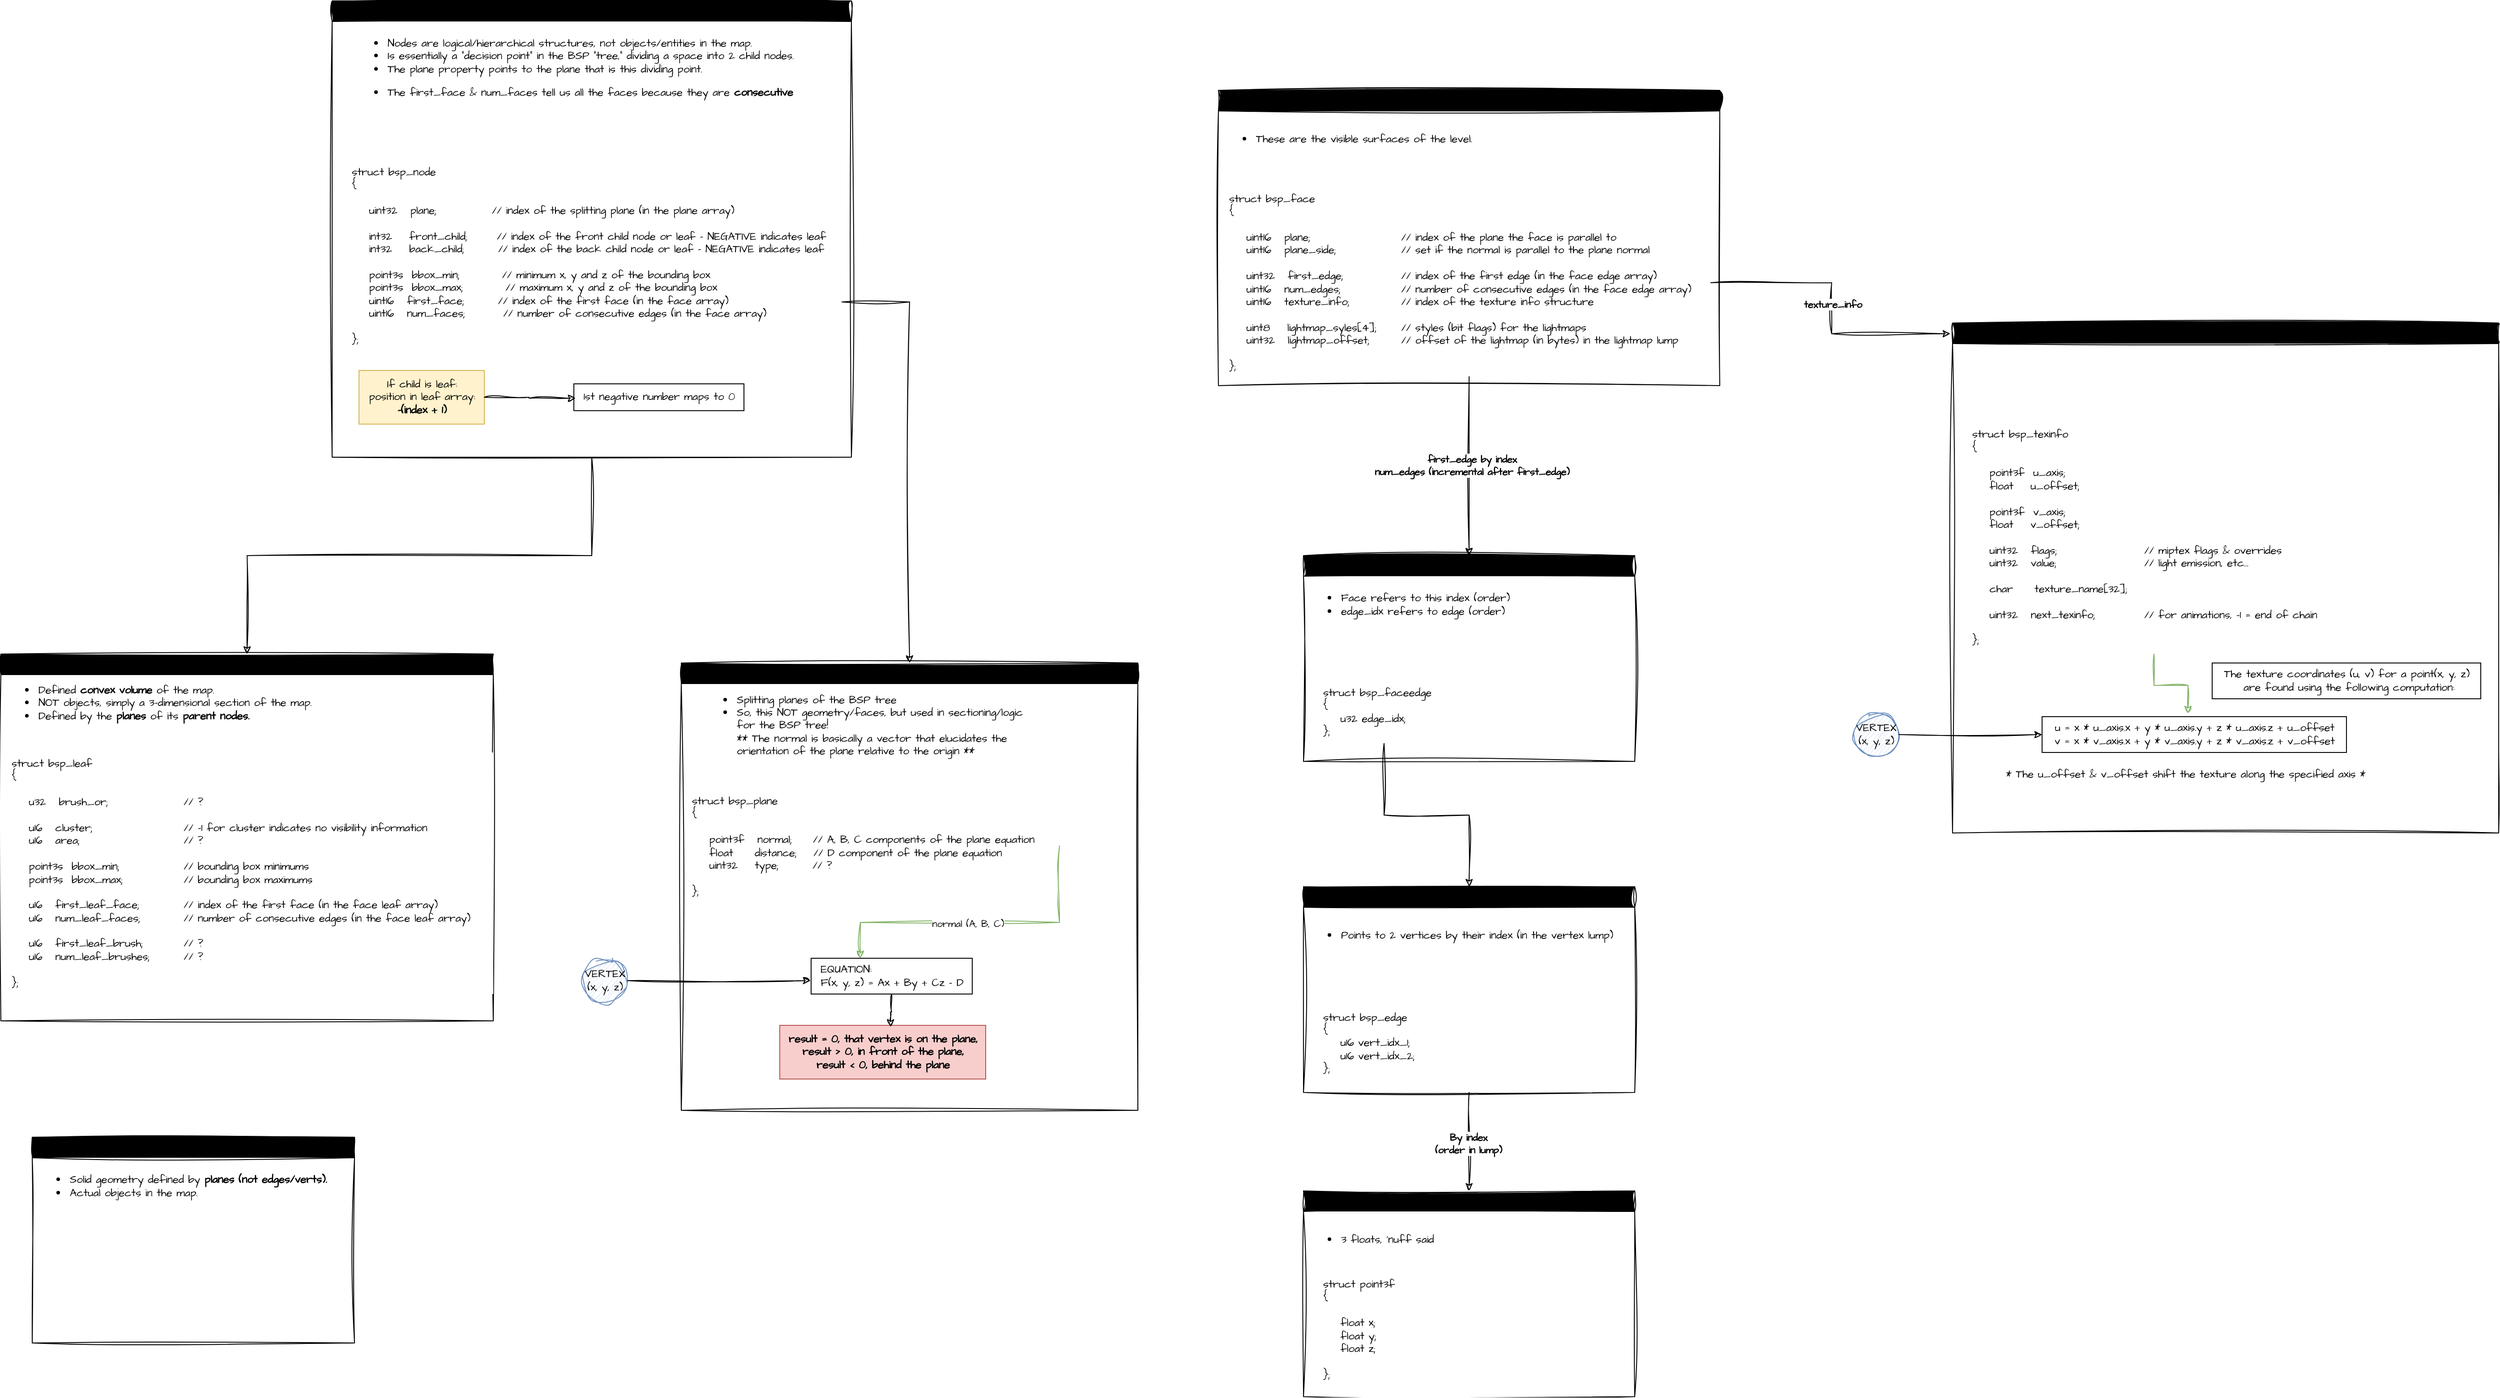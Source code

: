 <mxfile version="26.0.9">
  <diagram name="Page-1" id="_koszz9qBcEQP6k0HIVc">
    <mxGraphModel dx="1728" dy="1795" grid="1" gridSize="10" guides="1" tooltips="1" connect="1" arrows="1" fold="1" page="1" pageScale="1" pageWidth="850" pageHeight="1100" math="0" shadow="0" adaptiveColors="auto">
      <root>
        <mxCell id="0" />
        <mxCell id="1" parent="0" />
        <mxCell id="Mi0FA_EbYf_zvgRcC2HL-4" value="L:EAF" style="swimlane;whiteSpace=wrap;html=1;sketch=1;hachureGap=4;jiggle=2;curveFitting=1;fontFamily=Architects Daughter;fontSource=https%3A%2F%2Ffonts.googleapis.com%2Fcss%3Ffamily%3DArchitects%2BDaughter;gradientColor=light-dark(#000000,#21B369);" parent="1" vertex="1">
          <mxGeometry x="210" y="70" width="550" height="410" as="geometry" />
        </mxCell>
        <mxCell id="Mi0FA_EbYf_zvgRcC2HL-5" value="&lt;ul&gt;&lt;li&gt;Defined &lt;b&gt;convex volume&lt;/b&gt; of the map.&lt;/li&gt;&lt;li&gt;NOT objects, simply a 3-dimensional section of the map.&lt;/li&gt;&lt;li&gt;Defined by the &lt;b&gt;planes&lt;/b&gt;&amp;nbsp;of its &lt;b&gt;parent nodes.&lt;/b&gt;&lt;/li&gt;&lt;/ul&gt;" style="text;html=1;align=left;verticalAlign=middle;resizable=0;points=[];autosize=1;strokeColor=none;fillColor=none;fontFamily=Architects Daughter;fontSource=https%3A%2F%2Ffonts.googleapis.com%2Fcss%3Ffamily%3DArchitects%2BDaughter;" parent="Mi0FA_EbYf_zvgRcC2HL-4" vertex="1">
          <mxGeometry y="15" width="370" height="80" as="geometry" />
        </mxCell>
        <mxCell id="Mi0FA_EbYf_zvgRcC2HL-9" value="&lt;div&gt;struct bsp_leaf&lt;/div&gt;&lt;div&gt;{&lt;/div&gt;&lt;div&gt;&amp;nbsp; &amp;nbsp;&lt;/div&gt;&lt;div&gt;&amp;nbsp; &amp;nbsp; u32&amp;nbsp; &amp;nbsp;brush_or;&amp;nbsp; &amp;nbsp; &amp;nbsp; &amp;nbsp; &amp;nbsp; &lt;span style=&quot;white-space: pre;&quot;&gt;&#x9;&lt;/span&gt;// ?&lt;/div&gt;&lt;div&gt;&amp;nbsp; &amp;nbsp;&amp;nbsp;&lt;/div&gt;&lt;div&gt;&amp;nbsp; &amp;nbsp; u16&amp;nbsp; &amp;nbsp;cluster;&amp;nbsp; &amp;nbsp; &amp;nbsp; &amp;nbsp; &amp;nbsp; &amp;nbsp; &amp;nbsp;&lt;span style=&quot;white-space: pre;&quot;&gt;&#x9;&lt;/span&gt;// -1 for cluster indicates no visibility information&lt;/div&gt;&lt;div&gt;&amp;nbsp; &amp;nbsp; u16&amp;nbsp; &amp;nbsp;area;&amp;nbsp; &amp;nbsp; &amp;nbsp; &amp;nbsp; &amp;nbsp; &amp;nbsp; &amp;nbsp; &amp;nbsp; &lt;span style=&quot;white-space: pre;&quot;&gt;&#x9;&lt;/span&gt;// ?&lt;/div&gt;&lt;div&gt;&lt;br&gt;&lt;/div&gt;&lt;div&gt;&amp;nbsp; &amp;nbsp; point3s&amp;nbsp; bbox_min;&amp;nbsp; &amp;nbsp; &amp;nbsp; &amp;nbsp;&lt;span style=&quot;white-space: pre;&quot;&gt;&#x9;&lt;/span&gt;// bounding box minimums&lt;/div&gt;&lt;div&gt;&amp;nbsp; &amp;nbsp; point3s&amp;nbsp; bbox_max;&amp;nbsp; &amp;nbsp; &amp;nbsp; &lt;span style=&quot;white-space: pre;&quot;&gt;&#x9;&lt;/span&gt;// bounding box maximums&lt;/div&gt;&lt;div&gt;&lt;br&gt;&lt;/div&gt;&lt;div&gt;&amp;nbsp; &amp;nbsp; u16&amp;nbsp; &amp;nbsp;first_leaf_face;&amp;nbsp; &lt;span style=&quot;white-space: pre;&quot;&gt;&#x9;&lt;/span&gt;// index of the first face (in the face leaf array)&lt;/div&gt;&lt;div&gt;&amp;nbsp; &amp;nbsp; u16&amp;nbsp; &amp;nbsp;num_leaf_faces;&amp;nbsp; &lt;span style=&quot;white-space: pre;&quot;&gt;&#x9;&lt;/span&gt;// number of consecutive edges (in the face leaf array)&lt;/div&gt;&lt;div&gt;&lt;br&gt;&lt;/div&gt;&lt;div&gt;&amp;nbsp; &amp;nbsp; u16&amp;nbsp; &amp;nbsp;first_leaf_brush;&amp;nbsp; &lt;span style=&quot;white-space: pre;&quot;&gt;&#x9;&lt;/span&gt;// ?&lt;/div&gt;&lt;div&gt;&amp;nbsp; &amp;nbsp; u16&amp;nbsp; &amp;nbsp;num_leaf_brushes;&amp;nbsp; &lt;span style=&quot;white-space: pre;&quot;&gt;&#x9;&lt;/span&gt;// ?&lt;/div&gt;&lt;div&gt;&lt;br&gt;&lt;/div&gt;&lt;div&gt;};&lt;/div&gt;" style="text;html=1;align=left;verticalAlign=middle;resizable=0;points=[];autosize=1;strokeColor=none;fillColor=default;fontFamily=Architects Daughter;fontSource=https%3A%2F%2Ffonts.googleapis.com%2Fcss%3Ffamily%3DArchitects%2BDaughter;rounded=0;glass=0;" parent="Mi0FA_EbYf_zvgRcC2HL-4" vertex="1">
          <mxGeometry x="10" y="110" width="540" height="270" as="geometry" />
        </mxCell>
        <mxCell id="Mi0FA_EbYf_zvgRcC2HL-7" value="BRUSH" style="swimlane;whiteSpace=wrap;html=1;sketch=1;hachureGap=4;jiggle=2;curveFitting=1;fontFamily=Architects Daughter;fontSource=https%3A%2F%2Ffonts.googleapis.com%2Fcss%3Ffamily%3DArchitects%2BDaughter;gradientColor=light-dark(#000000,#21B369);" parent="1" vertex="1">
          <mxGeometry x="245" y="610" width="360" height="230" as="geometry" />
        </mxCell>
        <mxCell id="Mi0FA_EbYf_zvgRcC2HL-8" value="&lt;ul&gt;&lt;li&gt;Solid geometry defined by &lt;b&gt;planes (not edges/verts).&lt;/b&gt;&lt;/li&gt;&lt;li&gt;Actual objects in the map.&lt;/li&gt;&lt;/ul&gt;" style="text;html=1;align=left;verticalAlign=middle;resizable=0;points=[];autosize=1;strokeColor=none;fillColor=none;fontFamily=Architects Daughter;fontSource=https%3A%2F%2Ffonts.googleapis.com%2Fcss%3Ffamily%3DArchitects%2BDaughter;" parent="Mi0FA_EbYf_zvgRcC2HL-7" vertex="1">
          <mxGeometry y="20" width="350" height="70" as="geometry" />
        </mxCell>
        <mxCell id="Mi0FA_EbYf_zvgRcC2HL-13" style="edgeStyle=orthogonalEdgeStyle;rounded=0;sketch=1;hachureGap=4;jiggle=2;curveFitting=1;orthogonalLoop=1;jettySize=auto;html=1;fontFamily=Architects Daughter;fontSource=https%3A%2F%2Ffonts.googleapis.com%2Fcss%3Ffamily%3DArchitects%2BDaughter;" parent="1" source="Mi0FA_EbYf_zvgRcC2HL-10" target="Mi0FA_EbYf_zvgRcC2HL-4" edge="1">
          <mxGeometry relative="1" as="geometry" />
        </mxCell>
        <mxCell id="Mi0FA_EbYf_zvgRcC2HL-10" value="NODE" style="swimlane;whiteSpace=wrap;html=1;sketch=1;hachureGap=4;jiggle=2;curveFitting=1;fontFamily=Architects Daughter;fontSource=https%3A%2F%2Ffonts.googleapis.com%2Fcss%3Ffamily%3DArchitects%2BDaughter;gradientColor=light-dark(#000000,#21B369);" parent="1" vertex="1">
          <mxGeometry x="580" y="-660" width="580" height="510" as="geometry" />
        </mxCell>
        <mxCell id="Mi0FA_EbYf_zvgRcC2HL-11" value="&lt;ul&gt;&lt;li&gt;Nodes are logical/hierarchical structures, not objects/entities in the map.&lt;/li&gt;&lt;li&gt;Is essentially a &quot;decision point&quot; in the BSP &quot;tree,&quot; dividing a space into 2 child nodes.&lt;/li&gt;&lt;li&gt;The plane property points to the plane that is this dividing point.&amp;nbsp;&lt;/li&gt;&lt;/ul&gt;&lt;div&gt;&lt;ul&gt;&lt;li&gt;The first_face &amp;amp; num_faces tell us all the faces because they are &lt;b&gt;consecutive&lt;/b&gt;&lt;/li&gt;&lt;/ul&gt;&lt;/div&gt;" style="text;html=1;align=left;verticalAlign=middle;resizable=0;points=[];autosize=1;strokeColor=none;fillColor=none;fontFamily=Architects Daughter;fontSource=https%3A%2F%2Ffonts.googleapis.com%2Fcss%3Ffamily%3DArchitects%2BDaughter;" parent="Mi0FA_EbYf_zvgRcC2HL-10" vertex="1">
          <mxGeometry x="20" y="20" width="520" height="110" as="geometry" />
        </mxCell>
        <mxCell id="Mi0FA_EbYf_zvgRcC2HL-14" value="&lt;div&gt;struct bsp_node&lt;/div&gt;&lt;div&gt;{&lt;/div&gt;&lt;div&gt;&lt;br&gt;&lt;/div&gt;&lt;div&gt;&amp;nbsp; &amp;nbsp; uint32&amp;nbsp; &amp;nbsp;plane;&amp;nbsp; &amp;nbsp; &amp;nbsp; &amp;nbsp; &amp;nbsp; &amp;nbsp; &amp;nbsp;// index of the splitting plane (in the plane array)&lt;/div&gt;&lt;div&gt;&amp;nbsp; &amp;nbsp;&amp;nbsp;&lt;/div&gt;&lt;div&gt;&amp;nbsp; &amp;nbsp; int32&amp;nbsp; &amp;nbsp; front_child;&amp;nbsp; &amp;nbsp; &amp;nbsp; &amp;nbsp;// index of the front child node or leaf - NEGATIVE indicates leaf&lt;/div&gt;&lt;div&gt;&amp;nbsp; &amp;nbsp; int32&amp;nbsp; &amp;nbsp; back_child;&amp;nbsp; &amp;nbsp; &amp;nbsp; &amp;nbsp; // index of the back child node or leaf - NEGATIVE indicates leaf&lt;/div&gt;&lt;div&gt;&amp;nbsp; &amp;nbsp;&lt;/div&gt;&lt;div&gt;&amp;nbsp; &amp;nbsp; point3s&amp;nbsp; bbox_min;&amp;nbsp; &amp;nbsp; &amp;nbsp; &amp;nbsp; &amp;nbsp; // minimum x, y and z of the bounding box&lt;/div&gt;&lt;div&gt;&amp;nbsp; &amp;nbsp; point3s&amp;nbsp; bbox_max;&amp;nbsp; &amp;nbsp; &amp;nbsp; &amp;nbsp; &amp;nbsp; // maximum x, y and z of the bounding box&lt;/div&gt;&lt;div&gt;&lt;span style=&quot;white-space-collapse: preserve; white-space-collapse: collapse;&quot;&gt;&#x9;&lt;/span&gt;&lt;/div&gt;&lt;div&gt;&amp;nbsp; &amp;nbsp; uint16&amp;nbsp; &amp;nbsp;first_face;&amp;nbsp; &amp;nbsp; &amp;nbsp; &amp;nbsp; // index of the first face (in the face array)&lt;/div&gt;&lt;div&gt;&amp;nbsp; &amp;nbsp; uint16&amp;nbsp; &amp;nbsp;num_faces;&amp;nbsp; &amp;nbsp; &amp;nbsp; &amp;nbsp; &amp;nbsp;// number of consecutive edges (in the face array)&lt;/div&gt;&lt;div&gt;&lt;br&gt;&lt;/div&gt;&lt;div&gt;};&lt;/div&gt;" style="text;html=1;align=left;verticalAlign=middle;resizable=0;points=[];autosize=1;strokeColor=none;fillColor=default;fontFamily=Architects Daughter;fontSource=https%3A%2F%2Ffonts.googleapis.com%2Fcss%3Ffamily%3DArchitects%2BDaughter;" parent="Mi0FA_EbYf_zvgRcC2HL-10" vertex="1">
          <mxGeometry x="20" y="180" width="550" height="210" as="geometry" />
        </mxCell>
        <mxCell id="Mi0FA_EbYf_zvgRcC2HL-47" value="If child is leaf:&lt;br&gt;position in leaf array:&lt;br&gt;&lt;div style=&quot;&quot;&gt;&lt;b&gt;-(index + 1)&lt;/b&gt;&lt;/div&gt;" style="text;html=1;align=center;verticalAlign=middle;resizable=0;points=[];autosize=1;strokeColor=#d6b656;fillColor=#fff2cc;fontFamily=Architects Daughter;fontSource=https%3A%2F%2Ffonts.googleapis.com%2Fcss%3Ffamily%3DArchitects%2BDaughter;" parent="Mi0FA_EbYf_zvgRcC2HL-10" vertex="1">
          <mxGeometry x="30" y="413" width="140" height="60" as="geometry" />
        </mxCell>
        <mxCell id="Mi0FA_EbYf_zvgRcC2HL-48" value="1st negative number maps to 0" style="text;html=1;align=center;verticalAlign=middle;resizable=0;points=[];autosize=1;strokeColor=default;fillColor=none;fontFamily=Architects Daughter;fontSource=https%3A%2F%2Ffonts.googleapis.com%2Fcss%3Ffamily%3DArchitects%2BDaughter;" parent="Mi0FA_EbYf_zvgRcC2HL-10" vertex="1">
          <mxGeometry x="270" y="428" width="190" height="30" as="geometry" />
        </mxCell>
        <mxCell id="Mi0FA_EbYf_zvgRcC2HL-49" style="edgeStyle=orthogonalEdgeStyle;rounded=0;sketch=1;hachureGap=4;jiggle=2;curveFitting=1;orthogonalLoop=1;jettySize=auto;html=1;entryX=0.01;entryY=0.538;entryDx=0;entryDy=0;entryPerimeter=0;fontFamily=Architects Daughter;fontSource=https%3A%2F%2Ffonts.googleapis.com%2Fcss%3Ffamily%3DArchitects%2BDaughter;" parent="Mi0FA_EbYf_zvgRcC2HL-10" source="Mi0FA_EbYf_zvgRcC2HL-47" target="Mi0FA_EbYf_zvgRcC2HL-48" edge="1">
          <mxGeometry relative="1" as="geometry" />
        </mxCell>
        <mxCell id="Mi0FA_EbYf_zvgRcC2HL-19" value="FACE" style="swimlane;whiteSpace=wrap;html=1;sketch=1;hachureGap=4;jiggle=2;curveFitting=1;fontFamily=Architects Daughter;fontSource=https%3A%2F%2Ffonts.googleapis.com%2Fcss%3Ffamily%3DArchitects%2BDaughter;gradientColor=light-dark(#000000,#21B369);" parent="1" vertex="1">
          <mxGeometry x="1570" y="-560" width="560" height="330" as="geometry" />
        </mxCell>
        <mxCell id="Mi0FA_EbYf_zvgRcC2HL-20" value="&lt;ul&gt;&lt;li&gt;These are the visible surfaces of the level.&lt;/li&gt;&lt;/ul&gt;" style="text;html=1;align=left;verticalAlign=middle;resizable=0;points=[];autosize=1;strokeColor=none;fillColor=none;fontFamily=Architects Daughter;fontSource=https%3A%2F%2Ffonts.googleapis.com%2Fcss%3Ffamily%3DArchitects%2BDaughter;" parent="Mi0FA_EbYf_zvgRcC2HL-19" vertex="1">
          <mxGeometry y="30" width="300" height="50" as="geometry" />
        </mxCell>
        <mxCell id="Mi0FA_EbYf_zvgRcC2HL-21" value="&lt;div&gt;struct bsp_face&lt;/div&gt;&lt;div&gt;{&lt;/div&gt;&lt;div&gt;&lt;br&gt;&lt;/div&gt;&lt;div&gt;&amp;nbsp; &amp;nbsp; uint16&amp;nbsp; &amp;nbsp;plane;&amp;nbsp; &amp;nbsp; &amp;nbsp; &amp;nbsp; &amp;nbsp; &amp;nbsp; &amp;nbsp;&lt;span style=&quot;white-space: pre;&quot;&gt;&#x9;&lt;/span&gt;// index of the plane the face is parallel to&lt;/div&gt;&lt;div&gt;&amp;nbsp; &amp;nbsp; uint16&amp;nbsp; &amp;nbsp;plane_side;&amp;nbsp; &amp;nbsp; &amp;nbsp; &amp;nbsp; &lt;span style=&quot;white-space: pre;&quot;&gt;&#x9;&lt;/span&gt;// set if the normal is parallel to the plane normal&lt;/div&gt;&lt;div&gt;&lt;br&gt;&lt;/div&gt;&lt;div&gt;&amp;nbsp; &amp;nbsp; uint32&amp;nbsp; &amp;nbsp;first_edge;&amp;nbsp; &amp;nbsp; &amp;nbsp; &amp;nbsp; &lt;span style=&quot;white-space: pre;&quot;&gt;&#x9;&lt;/span&gt;// index of the first edge (in the face edge array)&lt;/div&gt;&lt;div&gt;&amp;nbsp; &amp;nbsp; uint16&amp;nbsp; &amp;nbsp;num_edges;&amp;nbsp; &amp;nbsp; &amp;nbsp; &amp;nbsp; &amp;nbsp;&lt;span style=&quot;white-space: pre;&quot;&gt;&#x9;&lt;/span&gt;// number of consecutive edges (in the face edge array)&lt;/div&gt;&lt;div&gt;&lt;span style=&quot;white-space-collapse: preserve; white-space-collapse: collapse;&quot;&gt;&#x9;&lt;/span&gt;&lt;/div&gt;&lt;div&gt;&amp;nbsp; &amp;nbsp; uint16&amp;nbsp; &amp;nbsp;texture_info;&amp;nbsp; &amp;nbsp; &amp;nbsp; &lt;span style=&quot;white-space: pre;&quot;&gt;&#x9;&lt;/span&gt;// index of the texture info structure&lt;span style=&quot;white-space-collapse: preserve;&quot;&gt;&#x9;&lt;/span&gt;&lt;/div&gt;&lt;div&gt;&amp;nbsp; &amp;nbsp;&lt;/div&gt;&lt;div&gt;&amp;nbsp; &amp;nbsp; uint8&amp;nbsp; &amp;nbsp; lightmap_syles[4]; &lt;span style=&quot;white-space: pre;&quot;&gt;&#x9;&lt;/span&gt;// styles (bit flags) for the lightmaps&lt;/div&gt;&lt;div&gt;&amp;nbsp; &amp;nbsp; uint32&amp;nbsp; &amp;nbsp;lightmap_offset;&amp;nbsp; &amp;nbsp;&lt;span style=&quot;white-space: pre;&quot;&gt;&#x9;&lt;/span&gt;// offset of the lightmap (in bytes) in the lightmap lump&lt;/div&gt;&lt;div&gt;&lt;br&gt;&lt;/div&gt;&lt;div style=&quot;&quot;&gt;};&lt;/div&gt;" style="text;html=1;align=left;verticalAlign=middle;resizable=0;points=[];autosize=1;strokeColor=none;fillColor=default;fontFamily=Architects Daughter;fontSource=https%3A%2F%2Ffonts.googleapis.com%2Fcss%3Ffamily%3DArchitects%2BDaughter;" parent="Mi0FA_EbYf_zvgRcC2HL-19" vertex="1">
          <mxGeometry x="10" y="110" width="540" height="210" as="geometry" />
        </mxCell>
        <mxCell id="Mi0FA_EbYf_zvgRcC2HL-32" style="edgeStyle=orthogonalEdgeStyle;rounded=0;sketch=1;hachureGap=4;jiggle=2;curveFitting=1;orthogonalLoop=1;jettySize=auto;html=1;fontFamily=Architects Daughter;fontSource=https%3A%2F%2Ffonts.googleapis.com%2Fcss%3Ffamily%3DArchitects%2BDaughter;" parent="1" source="Mi0FA_EbYf_zvgRcC2HL-22" target="Mi0FA_EbYf_zvgRcC2HL-29" edge="1">
          <mxGeometry relative="1" as="geometry" />
        </mxCell>
        <mxCell id="Mi0FA_EbYf_zvgRcC2HL-33" value="&lt;b&gt;&lt;font style=&quot;color: light-dark(rgb(0, 0, 0), rgb(255, 102, 255));&quot;&gt;By index&lt;br&gt;(order in lump)&lt;/font&gt;&lt;/b&gt;" style="edgeLabel;html=1;align=center;verticalAlign=middle;resizable=0;points=[];sketch=1;hachureGap=4;jiggle=2;curveFitting=1;fontFamily=Architects Daughter;fontSource=https%3A%2F%2Ffonts.googleapis.com%2Fcss%3Ffamily%3DArchitects%2BDaughter;" parent="Mi0FA_EbYf_zvgRcC2HL-32" vertex="1" connectable="0">
          <mxGeometry x="0.029" y="-1" relative="1" as="geometry">
            <mxPoint as="offset" />
          </mxGeometry>
        </mxCell>
        <mxCell id="Mi0FA_EbYf_zvgRcC2HL-22" value="EDGE" style="swimlane;whiteSpace=wrap;html=1;sketch=1;hachureGap=4;jiggle=2;curveFitting=1;fontFamily=Architects Daughter;fontSource=https%3A%2F%2Ffonts.googleapis.com%2Fcss%3Ffamily%3DArchitects%2BDaughter;gradientColor=light-dark(#000000,#21B369);" parent="1" vertex="1">
          <mxGeometry x="1665" y="330" width="370" height="230" as="geometry" />
        </mxCell>
        <mxCell id="Mi0FA_EbYf_zvgRcC2HL-23" value="&lt;ul&gt;&lt;li&gt;Points to 2 vertices by their index (in the vertex lump)&lt;/li&gt;&lt;/ul&gt;" style="text;html=1;align=left;verticalAlign=middle;resizable=0;points=[];autosize=1;strokeColor=none;fillColor=none;fontFamily=Architects Daughter;fontSource=https%3A%2F%2Ffonts.googleapis.com%2Fcss%3Ffamily%3DArchitects%2BDaughter;" parent="Mi0FA_EbYf_zvgRcC2HL-22" vertex="1">
          <mxGeometry y="30" width="370" height="50" as="geometry" />
        </mxCell>
        <mxCell id="Mi0FA_EbYf_zvgRcC2HL-24" value="&lt;div&gt;struct bsp_edge&lt;/div&gt;&lt;div&gt;{&lt;/div&gt;&lt;div&gt;&amp;nbsp; &amp;nbsp; u16 vert_idx_1;&lt;/div&gt;&lt;div&gt;&amp;nbsp; &amp;nbsp; u16 vert_idx_2;&lt;/div&gt;&lt;div&gt;};&lt;/div&gt;" style="text;html=1;align=left;verticalAlign=middle;resizable=0;points=[];autosize=1;strokeColor=none;fillColor=default;fontFamily=Architects Daughter;fontSource=https%3A%2F%2Ffonts.googleapis.com%2Fcss%3Ffamily%3DArchitects%2BDaughter;" parent="Mi0FA_EbYf_zvgRcC2HL-22" vertex="1">
          <mxGeometry x="20" y="130" width="130" height="90" as="geometry" />
        </mxCell>
        <mxCell id="Mi0FA_EbYf_zvgRcC2HL-27" style="edgeStyle=orthogonalEdgeStyle;rounded=0;sketch=1;hachureGap=4;jiggle=2;curveFitting=1;orthogonalLoop=1;jettySize=auto;html=1;fontFamily=Architects Daughter;fontSource=https%3A%2F%2Ffonts.googleapis.com%2Fcss%3Ffamily%3DArchitects%2BDaughter;entryX=0.5;entryY=0;entryDx=0;entryDy=0;" parent="1" source="Mi0FA_EbYf_zvgRcC2HL-21" target="GezH2M0aC1q7fJkez5dh-2" edge="1">
          <mxGeometry relative="1" as="geometry" />
        </mxCell>
        <mxCell id="Mi0FA_EbYf_zvgRcC2HL-28" value="first_edge by index&lt;br&gt;num_edges (incremental after first_edge)" style="edgeLabel;html=1;align=center;verticalAlign=middle;resizable=0;points=[];sketch=1;hachureGap=4;jiggle=2;curveFitting=1;fontFamily=Architects Daughter;fontSource=https%3A%2F%2Ffonts.googleapis.com%2Fcss%3Ffamily%3DArchitects%2BDaughter;fontStyle=1;fontColor=light-dark(#000000,#FF84DE);" parent="Mi0FA_EbYf_zvgRcC2HL-27" vertex="1" connectable="0">
          <mxGeometry x="-0.015" y="3" relative="1" as="geometry">
            <mxPoint as="offset" />
          </mxGeometry>
        </mxCell>
        <mxCell id="Mi0FA_EbYf_zvgRcC2HL-29" value="VERTEX" style="swimlane;whiteSpace=wrap;html=1;sketch=1;hachureGap=4;jiggle=2;curveFitting=1;fontFamily=Architects Daughter;fontSource=https%3A%2F%2Ffonts.googleapis.com%2Fcss%3Ffamily%3DArchitects%2BDaughter;gradientColor=light-dark(#000000,#21B369);" parent="1" vertex="1">
          <mxGeometry x="1665" y="670" width="370" height="230" as="geometry" />
        </mxCell>
        <mxCell id="Mi0FA_EbYf_zvgRcC2HL-30" value="&lt;ul&gt;&lt;li&gt;3 floats, &#39;nuff said&lt;/li&gt;&lt;/ul&gt;" style="text;html=1;align=left;verticalAlign=middle;resizable=0;points=[];autosize=1;strokeColor=none;fillColor=none;fontFamily=Architects Daughter;fontSource=https%3A%2F%2Ffonts.googleapis.com%2Fcss%3Ffamily%3DArchitects%2BDaughter;" parent="Mi0FA_EbYf_zvgRcC2HL-29" vertex="1">
          <mxGeometry y="30" width="170" height="50" as="geometry" />
        </mxCell>
        <mxCell id="Mi0FA_EbYf_zvgRcC2HL-31" value="&lt;div&gt;struct point3f&lt;/div&gt;&lt;div&gt;{&lt;/div&gt;&lt;div&gt;&lt;br&gt;&lt;/div&gt;&lt;div&gt;&amp;nbsp; &amp;nbsp; float x;&lt;/div&gt;&lt;div&gt;&amp;nbsp; &amp;nbsp; float y;&lt;/div&gt;&lt;div&gt;&amp;nbsp; &amp;nbsp; float z;&lt;/div&gt;&lt;div&gt;&lt;br&gt;&lt;/div&gt;&lt;div&gt;};&lt;/div&gt;" style="text;html=1;align=left;verticalAlign=middle;resizable=0;points=[];autosize=1;strokeColor=none;fillColor=default;fontFamily=Architects Daughter;fontSource=https%3A%2F%2Ffonts.googleapis.com%2Fcss%3Ffamily%3DArchitects%2BDaughter;" parent="Mi0FA_EbYf_zvgRcC2HL-29" vertex="1">
          <mxGeometry x="20" y="90" width="100" height="130" as="geometry" />
        </mxCell>
        <mxCell id="Mi0FA_EbYf_zvgRcC2HL-37" style="edgeStyle=orthogonalEdgeStyle;rounded=0;sketch=1;hachureGap=4;jiggle=2;curveFitting=1;orthogonalLoop=1;jettySize=auto;html=1;entryX=0.5;entryY=0;entryDx=0;entryDy=0;fontFamily=Architects Daughter;fontSource=https%3A%2F%2Ffonts.googleapis.com%2Fcss%3Ffamily%3DArchitects%2BDaughter;exitX=0.999;exitY=0.745;exitDx=0;exitDy=0;exitPerimeter=0;" parent="1" source="Mi0FA_EbYf_zvgRcC2HL-14" target="Mi0FA_EbYf_zvgRcC2HL-34" edge="1">
          <mxGeometry relative="1" as="geometry" />
        </mxCell>
        <mxCell id="Mi0FA_EbYf_zvgRcC2HL-46" value="" style="group" parent="1" vertex="1" connectable="0">
          <mxGeometry x="860" y="80" width="620" height="500" as="geometry" />
        </mxCell>
        <mxCell id="Mi0FA_EbYf_zvgRcC2HL-34" value="PLANE" style="swimlane;whiteSpace=wrap;html=1;sketch=1;hachureGap=4;jiggle=2;curveFitting=1;fontFamily=Architects Daughter;fontSource=https%3A%2F%2Ffonts.googleapis.com%2Fcss%3Ffamily%3DArchitects%2BDaughter;gradientColor=light-dark(#000000,#21B369);" parent="Mi0FA_EbYf_zvgRcC2HL-46" vertex="1">
          <mxGeometry x="110" width="510" height="500" as="geometry" />
        </mxCell>
        <mxCell id="Mi0FA_EbYf_zvgRcC2HL-35" value="&lt;ul&gt;&lt;li&gt;Splitting planes of the BSP tree&lt;/li&gt;&lt;li&gt;So, this NOT geometry/faces, but used in sectioning/logic&amp;nbsp;&lt;br&gt;for the BSP tree!&lt;br&gt;** The normal is basically a vector that elucidates the&lt;br&gt;orientation of the plane relative to the origin **&lt;/li&gt;&lt;/ul&gt;" style="text;html=1;align=left;verticalAlign=middle;resizable=0;points=[];autosize=1;strokeColor=none;fillColor=none;fontFamily=Architects Daughter;fontSource=https%3A%2F%2Ffonts.googleapis.com%2Fcss%3Ffamily%3DArchitects%2BDaughter;" parent="Mi0FA_EbYf_zvgRcC2HL-34" vertex="1">
          <mxGeometry x="20" y="15" width="390" height="110" as="geometry" />
        </mxCell>
        <mxCell id="Mi0FA_EbYf_zvgRcC2HL-42" style="edgeStyle=orthogonalEdgeStyle;rounded=0;sketch=1;hachureGap=4;jiggle=2;curveFitting=1;orthogonalLoop=1;jettySize=auto;html=1;fontFamily=Architects Daughter;fontSource=https%3A%2F%2Ffonts.googleapis.com%2Fcss%3Ffamily%3DArchitects%2BDaughter;exitX=1.006;exitY=0.495;exitDx=0;exitDy=0;exitPerimeter=0;fillColor=#d5e8d4;strokeColor=#82b366;" parent="Mi0FA_EbYf_zvgRcC2HL-34" source="Mi0FA_EbYf_zvgRcC2HL-36" target="Mi0FA_EbYf_zvgRcC2HL-39" edge="1">
          <mxGeometry relative="1" as="geometry">
            <Array as="points">
              <mxPoint x="423" y="290" />
              <mxPoint x="200" y="290" />
            </Array>
          </mxGeometry>
        </mxCell>
        <mxCell id="Mi0FA_EbYf_zvgRcC2HL-43" value="normal (A, B, C)" style="edgeLabel;html=1;align=center;verticalAlign=middle;resizable=0;points=[];sketch=1;hachureGap=4;jiggle=2;curveFitting=1;fontFamily=Architects Daughter;fontSource=https%3A%2F%2Ffonts.googleapis.com%2Fcss%3Ffamily%3DArchitects%2BDaughter;" parent="Mi0FA_EbYf_zvgRcC2HL-42" vertex="1" connectable="0">
          <mxGeometry x="0.084" y="1" relative="1" as="geometry">
            <mxPoint as="offset" />
          </mxGeometry>
        </mxCell>
        <mxCell id="Mi0FA_EbYf_zvgRcC2HL-36" value="&lt;div&gt;struct bsp_plane&lt;/div&gt;&lt;div&gt;{&lt;/div&gt;&lt;div&gt;&lt;br&gt;&lt;/div&gt;&lt;div&gt;&amp;nbsp; &amp;nbsp; point3f&amp;nbsp; &amp;nbsp;normal;&amp;nbsp; &amp;nbsp; &amp;nbsp;// A, B, C components of the plane equation&lt;/div&gt;&lt;div&gt;&amp;nbsp; &amp;nbsp; float&amp;nbsp; &amp;nbsp; &amp;nbsp;distance;&amp;nbsp; &amp;nbsp; // D component of the plane equation&lt;/div&gt;&lt;div&gt;&amp;nbsp; &amp;nbsp; uint32&amp;nbsp; &amp;nbsp; type;&amp;nbsp; &amp;nbsp; &amp;nbsp; &amp;nbsp; // ?&lt;/div&gt;&lt;div&gt;&lt;br&gt;&lt;/div&gt;&lt;div&gt;};&lt;/div&gt;" style="text;html=1;align=left;verticalAlign=middle;resizable=0;points=[];autosize=1;strokeColor=none;fillColor=default;fontFamily=Architects Daughter;fontSource=https%3A%2F%2Ffonts.googleapis.com%2Fcss%3Ffamily%3DArchitects%2BDaughter;" parent="Mi0FA_EbYf_zvgRcC2HL-34" vertex="1">
          <mxGeometry x="10" y="140" width="410" height="130" as="geometry" />
        </mxCell>
        <mxCell id="Mi0FA_EbYf_zvgRcC2HL-39" value="&lt;div style=&quot;text-align: left;&quot;&gt;&lt;span style=&quot;background-color: transparent; color: light-dark(rgb(0, 0, 0), rgb(255, 255, 255));&quot;&gt;EQUATION:&lt;/span&gt;&lt;/div&gt;F(x, y, z) = Ax + By + Cz - D" style="text;html=1;align=center;verticalAlign=middle;resizable=0;points=[];autosize=1;strokeColor=default;fillColor=none;fontFamily=Architects Daughter;fontSource=https%3A%2F%2Ffonts.googleapis.com%2Fcss%3Ffamily%3DArchitects%2BDaughter;" parent="Mi0FA_EbYf_zvgRcC2HL-34" vertex="1">
          <mxGeometry x="145" y="330" width="180" height="40" as="geometry" />
        </mxCell>
        <mxCell id="Mi0FA_EbYf_zvgRcC2HL-44" value="result = 0, that vertex is on the plane,&lt;br&gt;result &amp;gt; 0, in front of the plane,&lt;div&gt;result &amp;lt; 0, behind the plane&lt;/div&gt;" style="text;html=1;align=center;verticalAlign=middle;resizable=0;points=[];autosize=1;strokeColor=#b85450;fillColor=#f8cecc;fontFamily=Architects Daughter;fontSource=https%3A%2F%2Ffonts.googleapis.com%2Fcss%3Ffamily%3DArchitects%2BDaughter;fontStyle=1" parent="Mi0FA_EbYf_zvgRcC2HL-34" vertex="1">
          <mxGeometry x="110" y="405" width="230" height="60" as="geometry" />
        </mxCell>
        <mxCell id="Mi0FA_EbYf_zvgRcC2HL-45" style="edgeStyle=orthogonalEdgeStyle;rounded=0;sketch=1;hachureGap=4;jiggle=2;curveFitting=1;orthogonalLoop=1;jettySize=auto;html=1;entryX=0.538;entryY=0.029;entryDx=0;entryDy=0;entryPerimeter=0;fontFamily=Architects Daughter;fontSource=https%3A%2F%2Ffonts.googleapis.com%2Fcss%3Ffamily%3DArchitects%2BDaughter;" parent="Mi0FA_EbYf_zvgRcC2HL-34" source="Mi0FA_EbYf_zvgRcC2HL-39" target="Mi0FA_EbYf_zvgRcC2HL-44" edge="1">
          <mxGeometry relative="1" as="geometry" />
        </mxCell>
        <mxCell id="Mi0FA_EbYf_zvgRcC2HL-40" value="VERTEX&lt;br&gt;(x, y, z)" style="ellipse;whiteSpace=wrap;html=1;sketch=1;hachureGap=4;jiggle=2;curveFitting=1;fontFamily=Architects Daughter;fontSource=https%3A%2F%2Ffonts.googleapis.com%2Fcss%3Ffamily%3DArchitects%2BDaughter;fillColor=#dae8fc;strokeColor=#6c8ebf;" parent="Mi0FA_EbYf_zvgRcC2HL-46" vertex="1">
          <mxGeometry y="330" width="50" height="50" as="geometry" />
        </mxCell>
        <mxCell id="Mi0FA_EbYf_zvgRcC2HL-41" style="edgeStyle=orthogonalEdgeStyle;rounded=0;sketch=1;hachureGap=4;jiggle=2;curveFitting=1;orthogonalLoop=1;jettySize=auto;html=1;entryX=-0.003;entryY=0.625;entryDx=0;entryDy=0;entryPerimeter=0;fontFamily=Architects Daughter;fontSource=https%3A%2F%2Ffonts.googleapis.com%2Fcss%3Ffamily%3DArchitects%2BDaughter;" parent="Mi0FA_EbYf_zvgRcC2HL-46" source="Mi0FA_EbYf_zvgRcC2HL-40" target="Mi0FA_EbYf_zvgRcC2HL-39" edge="1">
          <mxGeometry relative="1" as="geometry" />
        </mxCell>
        <mxCell id="Mi0FA_EbYf_zvgRcC2HL-59" value="" style="group" parent="1" vertex="1" connectable="0">
          <mxGeometry x="2280" y="-310" width="720" height="570" as="geometry" />
        </mxCell>
        <mxCell id="Mi0FA_EbYf_zvgRcC2HL-50" value="TEXTURE INFORMATION" style="swimlane;whiteSpace=wrap;html=1;sketch=1;hachureGap=4;jiggle=2;curveFitting=1;fontFamily=Architects Daughter;fontSource=https%3A%2F%2Ffonts.googleapis.com%2Fcss%3Ffamily%3DArchitects%2BDaughter;gradientColor=light-dark(#000000,#21B369);" parent="Mi0FA_EbYf_zvgRcC2HL-59" vertex="1">
          <mxGeometry x="110" y="10" width="610" height="570" as="geometry" />
        </mxCell>
        <mxCell id="Mi0FA_EbYf_zvgRcC2HL-52" value="&lt;div&gt;struct bsp_texinfo&lt;/div&gt;&lt;div&gt;{&lt;/div&gt;&lt;div&gt;&lt;br&gt;&lt;/div&gt;&lt;div&gt;&amp;nbsp; &amp;nbsp; point3f&amp;nbsp; u_axis;&lt;/div&gt;&lt;div&gt;&amp;nbsp; &amp;nbsp; float&amp;nbsp; &amp;nbsp; u_offset;&lt;/div&gt;&lt;div&gt;&amp;nbsp; &amp;nbsp;&lt;/div&gt;&lt;div&gt;&amp;nbsp; &amp;nbsp; point3f&amp;nbsp; v_axis;&lt;/div&gt;&lt;div&gt;&amp;nbsp; &amp;nbsp; float&amp;nbsp; &amp;nbsp; v_offset;&lt;/div&gt;&lt;div&gt;&lt;br&gt;&lt;/div&gt;&lt;div&gt;&amp;nbsp; &amp;nbsp; uint32&amp;nbsp; &amp;nbsp;flags;&lt;span style=&quot;white-space: pre;&quot;&gt;&#x9;&lt;/span&gt;&lt;span style=&quot;white-space: pre;&quot;&gt;&#x9;&lt;/span&gt;&lt;span style=&quot;white-space: pre;&quot;&gt;&#x9;&lt;/span&gt;// miptex flags &amp;amp; overrides&lt;/div&gt;&lt;div&gt;&amp;nbsp; &amp;nbsp; uint32&amp;nbsp; &amp;nbsp;value;&lt;span style=&quot;white-space: pre;&quot;&gt;&#x9;&lt;/span&gt;&lt;span style=&quot;white-space: pre;&quot;&gt;&#x9;&lt;/span&gt;&lt;span style=&quot;white-space: pre;&quot;&gt;&#x9;&lt;/span&gt;// light emission, etc...&lt;/div&gt;&lt;div&gt;&lt;br&gt;&lt;/div&gt;&lt;div&gt;&amp;nbsp; &amp;nbsp; char&amp;nbsp; &amp;nbsp; &amp;nbsp;texture_name[32];&lt;/div&gt;&lt;div&gt;&lt;br&gt;&lt;/div&gt;&lt;div&gt;&amp;nbsp; &amp;nbsp; uint32&amp;nbsp; &amp;nbsp;next_texinfo;&lt;span style=&quot;white-space: pre;&quot;&gt;&#x9;&lt;/span&gt;&lt;span style=&quot;white-space: pre;&quot;&gt;&#x9;&lt;/span&gt;&lt;span style=&quot;background-color: transparent;&quot;&gt;// for animations, -1 = end of chain&lt;/span&gt;&lt;/div&gt;&lt;div&gt;&lt;br&gt;&lt;/div&gt;&lt;div&gt;};&lt;/div&gt;" style="text;html=1;align=left;verticalAlign=middle;resizable=0;points=[];autosize=1;strokeColor=none;fillColor=default;fontFamily=Architects Daughter;fontSource=https%3A%2F%2Ffonts.googleapis.com%2Fcss%3Ffamily%3DArchitects%2BDaughter;" parent="Mi0FA_EbYf_zvgRcC2HL-50" vertex="1">
          <mxGeometry x="20" y="110" width="410" height="260" as="geometry" />
        </mxCell>
        <mxCell id="Mi0FA_EbYf_zvgRcC2HL-55" value="&lt;font style=&quot;color: light-dark(rgb(0, 0, 0), rgb(255, 217, 102));&quot;&gt;The texture coordinates (u, v) for a point(x, y, z)&lt;br&gt;&amp;nbsp;are found using the following computation:&lt;/font&gt;" style="text;html=1;align=center;verticalAlign=middle;resizable=0;points=[];autosize=1;strokeColor=default;fillColor=none;fontFamily=Architects Daughter;fontSource=https%3A%2F%2Ffonts.googleapis.com%2Fcss%3Ffamily%3DArchitects%2BDaughter;" parent="Mi0FA_EbYf_zvgRcC2HL-50" vertex="1">
          <mxGeometry x="290" y="380" width="300" height="40" as="geometry" />
        </mxCell>
        <mxCell id="Mi0FA_EbYf_zvgRcC2HL-56" value="&lt;div&gt;u = x * u_axis.x + y * u_axis.y + z * u_axis.z + u_offset&lt;/div&gt;&lt;div&gt;v = x * v_axis.x + y * v_axis.y + z * v_axis.z + v_offset&lt;/div&gt;" style="text;html=1;align=center;verticalAlign=middle;resizable=0;points=[];autosize=1;strokeColor=default;fillColor=none;fontFamily=Architects Daughter;fontSource=https%3A%2F%2Ffonts.googleapis.com%2Fcss%3Ffamily%3DArchitects%2BDaughter;" parent="Mi0FA_EbYf_zvgRcC2HL-50" vertex="1">
          <mxGeometry x="100" y="440" width="340" height="40" as="geometry" />
        </mxCell>
        <mxCell id="Mi0FA_EbYf_zvgRcC2HL-58" style="edgeStyle=orthogonalEdgeStyle;rounded=0;sketch=1;hachureGap=4;jiggle=2;curveFitting=1;orthogonalLoop=1;jettySize=auto;html=1;entryX=0.479;entryY=-0.088;entryDx=0;entryDy=0;entryPerimeter=0;fontFamily=Architects Daughter;fontSource=https%3A%2F%2Ffonts.googleapis.com%2Fcss%3Ffamily%3DArchitects%2BDaughter;fillColor=#d5e8d4;strokeColor=#82b366;" parent="Mi0FA_EbYf_zvgRcC2HL-50" source="Mi0FA_EbYf_zvgRcC2HL-52" target="Mi0FA_EbYf_zvgRcC2HL-56" edge="1">
          <mxGeometry relative="1" as="geometry" />
        </mxCell>
        <mxCell id="Mi0FA_EbYf_zvgRcC2HL-65" value="* The u_offset &amp;amp; v_offset shift the texture along the specified axis *" style="text;html=1;align=center;verticalAlign=middle;resizable=0;points=[];autosize=1;strokeColor=none;fillColor=none;fontFamily=Architects Daughter;fontSource=https%3A%2F%2Ffonts.googleapis.com%2Fcss%3Ffamily%3DArchitects%2BDaughter;fontColor=light-dark(#000000,#FFD966);" parent="Mi0FA_EbYf_zvgRcC2HL-50" vertex="1">
          <mxGeometry x="50" y="490" width="420" height="30" as="geometry" />
        </mxCell>
        <mxCell id="Mi0FA_EbYf_zvgRcC2HL-54" value="VERTEX&lt;br&gt;(x, y, z)" style="ellipse;whiteSpace=wrap;html=1;sketch=1;hachureGap=4;jiggle=2;curveFitting=1;fontFamily=Architects Daughter;fontSource=https%3A%2F%2Ffonts.googleapis.com%2Fcss%3Ffamily%3DArchitects%2BDaughter;fillColor=#dae8fc;strokeColor=#6c8ebf;" parent="Mi0FA_EbYf_zvgRcC2HL-59" vertex="1">
          <mxGeometry y="445" width="50" height="50" as="geometry" />
        </mxCell>
        <mxCell id="Mi0FA_EbYf_zvgRcC2HL-57" style="edgeStyle=orthogonalEdgeStyle;rounded=0;sketch=1;hachureGap=4;jiggle=2;curveFitting=1;orthogonalLoop=1;jettySize=auto;html=1;entryX=0;entryY=0.5;entryDx=0;entryDy=0;entryPerimeter=0;fontFamily=Architects Daughter;fontSource=https%3A%2F%2Ffonts.googleapis.com%2Fcss%3Ffamily%3DArchitects%2BDaughter;" parent="Mi0FA_EbYf_zvgRcC2HL-59" source="Mi0FA_EbYf_zvgRcC2HL-54" target="Mi0FA_EbYf_zvgRcC2HL-56" edge="1">
          <mxGeometry relative="1" as="geometry" />
        </mxCell>
        <mxCell id="Mi0FA_EbYf_zvgRcC2HL-60" style="edgeStyle=orthogonalEdgeStyle;rounded=0;sketch=1;hachureGap=4;jiggle=2;curveFitting=1;orthogonalLoop=1;jettySize=auto;html=1;entryX=-0.004;entryY=0.021;entryDx=0;entryDy=0;entryPerimeter=0;fontFamily=Architects Daughter;fontSource=https%3A%2F%2Ffonts.googleapis.com%2Fcss%3Ffamily%3DArchitects%2BDaughter;" parent="1" source="Mi0FA_EbYf_zvgRcC2HL-21" target="Mi0FA_EbYf_zvgRcC2HL-50" edge="1">
          <mxGeometry relative="1" as="geometry" />
        </mxCell>
        <mxCell id="Mi0FA_EbYf_zvgRcC2HL-61" value="&lt;b&gt;&lt;font style=&quot;color: light-dark(rgb(0, 0, 0), rgb(255, 102, 255));&quot;&gt;texture_info&lt;/font&gt;&lt;/b&gt;" style="edgeLabel;html=1;align=center;verticalAlign=middle;resizable=0;points=[];sketch=1;hachureGap=4;jiggle=2;curveFitting=1;fontFamily=Architects Daughter;fontSource=https%3A%2F%2Ffonts.googleapis.com%2Fcss%3Ffamily%3DArchitects%2BDaughter;" parent="Mi0FA_EbYf_zvgRcC2HL-60" vertex="1" connectable="0">
          <mxGeometry x="-0.023" y="1" relative="1" as="geometry">
            <mxPoint as="offset" />
          </mxGeometry>
        </mxCell>
        <mxCell id="GezH2M0aC1q7fJkez5dh-2" value="FACE-EDGE ARRAY" style="swimlane;whiteSpace=wrap;html=1;sketch=1;hachureGap=4;jiggle=2;curveFitting=1;fontFamily=Architects Daughter;fontSource=https%3A%2F%2Ffonts.googleapis.com%2Fcss%3Ffamily%3DArchitects%2BDaughter;gradientColor=light-dark(#000000,#21B369);" vertex="1" parent="1">
          <mxGeometry x="1665" y="-40" width="370" height="230" as="geometry" />
        </mxCell>
        <mxCell id="GezH2M0aC1q7fJkez5dh-3" value="&lt;ul&gt;&lt;li&gt;Face refers to this index (order)&lt;/li&gt;&lt;li&gt;edge_idx refers to edge (order)&lt;/li&gt;&lt;/ul&gt;" style="text;html=1;align=left;verticalAlign=middle;resizable=0;points=[];autosize=1;strokeColor=none;fillColor=none;fontFamily=Architects Daughter;fontSource=https%3A%2F%2Ffonts.googleapis.com%2Fcss%3Ffamily%3DArchitects%2BDaughter;" vertex="1" parent="GezH2M0aC1q7fJkez5dh-2">
          <mxGeometry y="20" width="250" height="70" as="geometry" />
        </mxCell>
        <mxCell id="GezH2M0aC1q7fJkez5dh-4" value="&lt;div&gt;struct bsp_faceedge&lt;/div&gt;&lt;div&gt;{&lt;/div&gt;&lt;div&gt;&amp;nbsp; &amp;nbsp; u32&lt;span style=&quot;background-color: transparent; color: light-dark(rgb(0, 0, 0), rgb(255, 255, 255));&quot;&gt;&amp;nbsp;edge_idx;&lt;/span&gt;&lt;/div&gt;&lt;div&gt;};&lt;/div&gt;" style="text;html=1;align=left;verticalAlign=middle;resizable=0;points=[];autosize=1;strokeColor=none;fillColor=default;fontFamily=Architects Daughter;fontSource=https%3A%2F%2Ffonts.googleapis.com%2Fcss%3Ffamily%3DArchitects%2BDaughter;" vertex="1" parent="GezH2M0aC1q7fJkez5dh-2">
          <mxGeometry x="20" y="140" width="140" height="70" as="geometry" />
        </mxCell>
        <mxCell id="GezH2M0aC1q7fJkez5dh-6" style="edgeStyle=orthogonalEdgeStyle;rounded=0;sketch=1;hachureGap=4;jiggle=2;curveFitting=1;orthogonalLoop=1;jettySize=auto;html=1;fontFamily=Architects Daughter;fontSource=https%3A%2F%2Ffonts.googleapis.com%2Fcss%3Ffamily%3DArchitects%2BDaughter;" edge="1" parent="1" source="GezH2M0aC1q7fJkez5dh-4" target="Mi0FA_EbYf_zvgRcC2HL-22">
          <mxGeometry relative="1" as="geometry" />
        </mxCell>
      </root>
    </mxGraphModel>
  </diagram>
</mxfile>
